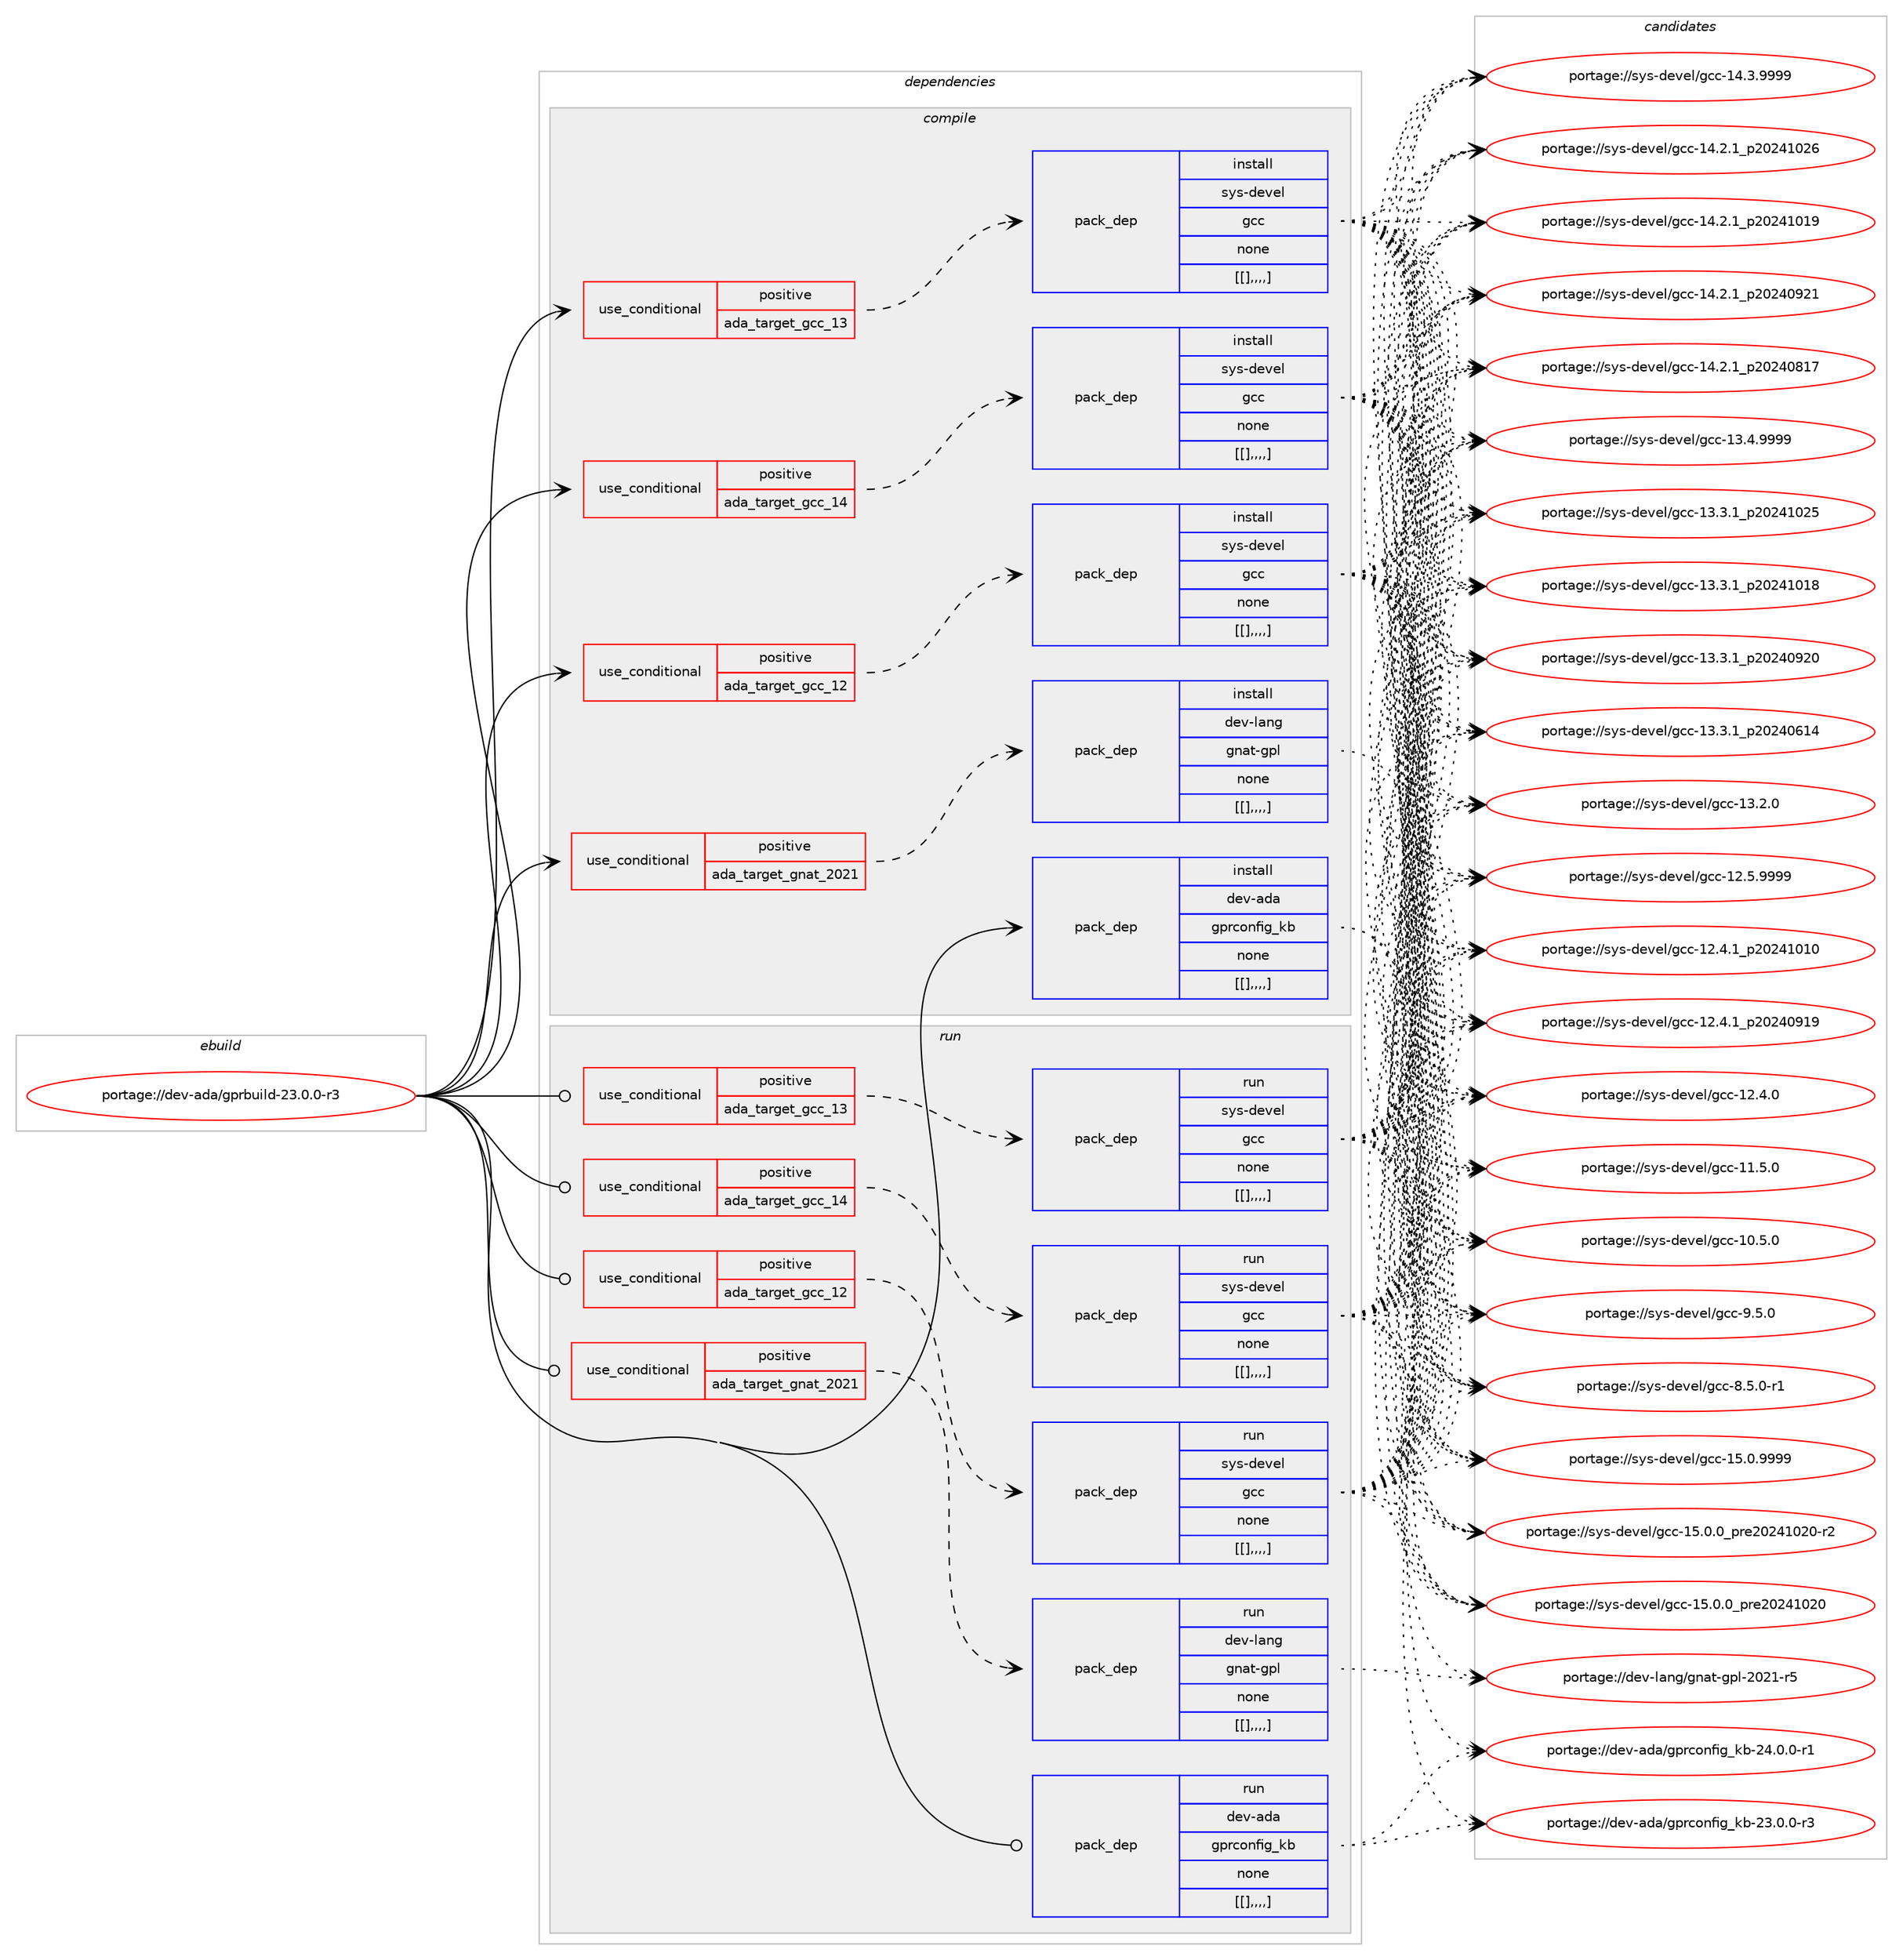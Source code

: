 digraph prolog {

# *************
# Graph options
# *************

newrank=true;
concentrate=true;
compound=true;
graph [rankdir=LR,fontname=Helvetica,fontsize=10,ranksep=1.5];#, ranksep=2.5, nodesep=0.2];
edge  [arrowhead=vee];
node  [fontname=Helvetica,fontsize=10];

# **********
# The ebuild
# **********

subgraph cluster_leftcol {
color=gray;
label=<<i>ebuild</i>>;
id [label="portage://dev-ada/gprbuild-23.0.0-r3", color=red, width=4, href="../dev-ada/gprbuild-23.0.0-r3.svg"];
}

# ****************
# The dependencies
# ****************

subgraph cluster_midcol {
color=gray;
label=<<i>dependencies</i>>;
subgraph cluster_compile {
fillcolor="#eeeeee";
style=filled;
label=<<i>compile</i>>;
subgraph cond18023 {
dependency66933 [label=<<TABLE BORDER="0" CELLBORDER="1" CELLSPACING="0" CELLPADDING="4"><TR><TD ROWSPAN="3" CELLPADDING="10">use_conditional</TD></TR><TR><TD>positive</TD></TR><TR><TD>ada_target_gcc_12</TD></TR></TABLE>>, shape=none, color=red];
subgraph pack47927 {
dependency66937 [label=<<TABLE BORDER="0" CELLBORDER="1" CELLSPACING="0" CELLPADDING="4" WIDTH="220"><TR><TD ROWSPAN="6" CELLPADDING="30">pack_dep</TD></TR><TR><TD WIDTH="110">install</TD></TR><TR><TD>sys-devel</TD></TR><TR><TD>gcc</TD></TR><TR><TD>none</TD></TR><TR><TD>[[],,,,]</TD></TR></TABLE>>, shape=none, color=blue];
}
dependency66933:e -> dependency66937:w [weight=20,style="dashed",arrowhead="vee"];
}
id:e -> dependency66933:w [weight=20,style="solid",arrowhead="vee"];
subgraph cond18026 {
dependency66991 [label=<<TABLE BORDER="0" CELLBORDER="1" CELLSPACING="0" CELLPADDING="4"><TR><TD ROWSPAN="3" CELLPADDING="10">use_conditional</TD></TR><TR><TD>positive</TD></TR><TR><TD>ada_target_gcc_13</TD></TR></TABLE>>, shape=none, color=red];
subgraph pack47967 {
dependency66995 [label=<<TABLE BORDER="0" CELLBORDER="1" CELLSPACING="0" CELLPADDING="4" WIDTH="220"><TR><TD ROWSPAN="6" CELLPADDING="30">pack_dep</TD></TR><TR><TD WIDTH="110">install</TD></TR><TR><TD>sys-devel</TD></TR><TR><TD>gcc</TD></TR><TR><TD>none</TD></TR><TR><TD>[[],,,,]</TD></TR></TABLE>>, shape=none, color=blue];
}
dependency66991:e -> dependency66995:w [weight=20,style="dashed",arrowhead="vee"];
}
id:e -> dependency66991:w [weight=20,style="solid",arrowhead="vee"];
subgraph cond18049 {
dependency67050 [label=<<TABLE BORDER="0" CELLBORDER="1" CELLSPACING="0" CELLPADDING="4"><TR><TD ROWSPAN="3" CELLPADDING="10">use_conditional</TD></TR><TR><TD>positive</TD></TR><TR><TD>ada_target_gcc_14</TD></TR></TABLE>>, shape=none, color=red];
subgraph pack48005 {
dependency67053 [label=<<TABLE BORDER="0" CELLBORDER="1" CELLSPACING="0" CELLPADDING="4" WIDTH="220"><TR><TD ROWSPAN="6" CELLPADDING="30">pack_dep</TD></TR><TR><TD WIDTH="110">install</TD></TR><TR><TD>sys-devel</TD></TR><TR><TD>gcc</TD></TR><TR><TD>none</TD></TR><TR><TD>[[],,,,]</TD></TR></TABLE>>, shape=none, color=blue];
}
dependency67050:e -> dependency67053:w [weight=20,style="dashed",arrowhead="vee"];
}
id:e -> dependency67050:w [weight=20,style="solid",arrowhead="vee"];
subgraph cond18073 {
dependency67131 [label=<<TABLE BORDER="0" CELLBORDER="1" CELLSPACING="0" CELLPADDING="4"><TR><TD ROWSPAN="3" CELLPADDING="10">use_conditional</TD></TR><TR><TD>positive</TD></TR><TR><TD>ada_target_gnat_2021</TD></TR></TABLE>>, shape=none, color=red];
subgraph pack48071 {
dependency67153 [label=<<TABLE BORDER="0" CELLBORDER="1" CELLSPACING="0" CELLPADDING="4" WIDTH="220"><TR><TD ROWSPAN="6" CELLPADDING="30">pack_dep</TD></TR><TR><TD WIDTH="110">install</TD></TR><TR><TD>dev-lang</TD></TR><TR><TD>gnat-gpl</TD></TR><TR><TD>none</TD></TR><TR><TD>[[],,,,]</TD></TR></TABLE>>, shape=none, color=blue];
}
dependency67131:e -> dependency67153:w [weight=20,style="dashed",arrowhead="vee"];
}
id:e -> dependency67131:w [weight=20,style="solid",arrowhead="vee"];
subgraph pack48094 {
dependency67196 [label=<<TABLE BORDER="0" CELLBORDER="1" CELLSPACING="0" CELLPADDING="4" WIDTH="220"><TR><TD ROWSPAN="6" CELLPADDING="30">pack_dep</TD></TR><TR><TD WIDTH="110">install</TD></TR><TR><TD>dev-ada</TD></TR><TR><TD>gprconfig_kb</TD></TR><TR><TD>none</TD></TR><TR><TD>[[],,,,]</TD></TR></TABLE>>, shape=none, color=blue];
}
id:e -> dependency67196:w [weight=20,style="solid",arrowhead="vee"];
}
subgraph cluster_compileandrun {
fillcolor="#eeeeee";
style=filled;
label=<<i>compile and run</i>>;
}
subgraph cluster_run {
fillcolor="#eeeeee";
style=filled;
label=<<i>run</i>>;
subgraph cond18119 {
dependency67258 [label=<<TABLE BORDER="0" CELLBORDER="1" CELLSPACING="0" CELLPADDING="4"><TR><TD ROWSPAN="3" CELLPADDING="10">use_conditional</TD></TR><TR><TD>positive</TD></TR><TR><TD>ada_target_gcc_12</TD></TR></TABLE>>, shape=none, color=red];
subgraph pack48159 {
dependency67297 [label=<<TABLE BORDER="0" CELLBORDER="1" CELLSPACING="0" CELLPADDING="4" WIDTH="220"><TR><TD ROWSPAN="6" CELLPADDING="30">pack_dep</TD></TR><TR><TD WIDTH="110">run</TD></TR><TR><TD>sys-devel</TD></TR><TR><TD>gcc</TD></TR><TR><TD>none</TD></TR><TR><TD>[[],,,,]</TD></TR></TABLE>>, shape=none, color=blue];
}
dependency67258:e -> dependency67297:w [weight=20,style="dashed",arrowhead="vee"];
}
id:e -> dependency67258:w [weight=20,style="solid",arrowhead="odot"];
subgraph cond18152 {
dependency67338 [label=<<TABLE BORDER="0" CELLBORDER="1" CELLSPACING="0" CELLPADDING="4"><TR><TD ROWSPAN="3" CELLPADDING="10">use_conditional</TD></TR><TR><TD>positive</TD></TR><TR><TD>ada_target_gcc_13</TD></TR></TABLE>>, shape=none, color=red];
subgraph pack48200 {
dependency67359 [label=<<TABLE BORDER="0" CELLBORDER="1" CELLSPACING="0" CELLPADDING="4" WIDTH="220"><TR><TD ROWSPAN="6" CELLPADDING="30">pack_dep</TD></TR><TR><TD WIDTH="110">run</TD></TR><TR><TD>sys-devel</TD></TR><TR><TD>gcc</TD></TR><TR><TD>none</TD></TR><TR><TD>[[],,,,]</TD></TR></TABLE>>, shape=none, color=blue];
}
dependency67338:e -> dependency67359:w [weight=20,style="dashed",arrowhead="vee"];
}
id:e -> dependency67338:w [weight=20,style="solid",arrowhead="odot"];
subgraph cond18178 {
dependency67387 [label=<<TABLE BORDER="0" CELLBORDER="1" CELLSPACING="0" CELLPADDING="4"><TR><TD ROWSPAN="3" CELLPADDING="10">use_conditional</TD></TR><TR><TD>positive</TD></TR><TR><TD>ada_target_gcc_14</TD></TR></TABLE>>, shape=none, color=red];
subgraph pack48257 {
dependency67432 [label=<<TABLE BORDER="0" CELLBORDER="1" CELLSPACING="0" CELLPADDING="4" WIDTH="220"><TR><TD ROWSPAN="6" CELLPADDING="30">pack_dep</TD></TR><TR><TD WIDTH="110">run</TD></TR><TR><TD>sys-devel</TD></TR><TR><TD>gcc</TD></TR><TR><TD>none</TD></TR><TR><TD>[[],,,,]</TD></TR></TABLE>>, shape=none, color=blue];
}
dependency67387:e -> dependency67432:w [weight=20,style="dashed",arrowhead="vee"];
}
id:e -> dependency67387:w [weight=20,style="solid",arrowhead="odot"];
subgraph cond18224 {
dependency67577 [label=<<TABLE BORDER="0" CELLBORDER="1" CELLSPACING="0" CELLPADDING="4"><TR><TD ROWSPAN="3" CELLPADDING="10">use_conditional</TD></TR><TR><TD>positive</TD></TR><TR><TD>ada_target_gnat_2021</TD></TR></TABLE>>, shape=none, color=red];
subgraph pack48365 {
dependency67617 [label=<<TABLE BORDER="0" CELLBORDER="1" CELLSPACING="0" CELLPADDING="4" WIDTH="220"><TR><TD ROWSPAN="6" CELLPADDING="30">pack_dep</TD></TR><TR><TD WIDTH="110">run</TD></TR><TR><TD>dev-lang</TD></TR><TR><TD>gnat-gpl</TD></TR><TR><TD>none</TD></TR><TR><TD>[[],,,,]</TD></TR></TABLE>>, shape=none, color=blue];
}
dependency67577:e -> dependency67617:w [weight=20,style="dashed",arrowhead="vee"];
}
id:e -> dependency67577:w [weight=20,style="solid",arrowhead="odot"];
subgraph pack48394 {
dependency67636 [label=<<TABLE BORDER="0" CELLBORDER="1" CELLSPACING="0" CELLPADDING="4" WIDTH="220"><TR><TD ROWSPAN="6" CELLPADDING="30">pack_dep</TD></TR><TR><TD WIDTH="110">run</TD></TR><TR><TD>dev-ada</TD></TR><TR><TD>gprconfig_kb</TD></TR><TR><TD>none</TD></TR><TR><TD>[[],,,,]</TD></TR></TABLE>>, shape=none, color=blue];
}
id:e -> dependency67636:w [weight=20,style="solid",arrowhead="odot"];
}
}

# **************
# The candidates
# **************

subgraph cluster_choices {
rank=same;
color=gray;
label=<<i>candidates</i>>;

subgraph choice47145 {
color=black;
nodesep=1;
choice1151211154510010111810110847103999945495346484657575757 [label="portage://sys-devel/gcc-15.0.9999", color=red, width=4,href="../sys-devel/gcc-15.0.9999.svg"];
choice11512111545100101118101108471039999454953464846489511211410150485052494850484511450 [label="portage://sys-devel/gcc-15.0.0_pre20241020-r2", color=red, width=4,href="../sys-devel/gcc-15.0.0_pre20241020-r2.svg"];
choice1151211154510010111810110847103999945495346484648951121141015048505249485048 [label="portage://sys-devel/gcc-15.0.0_pre20241020", color=red, width=4,href="../sys-devel/gcc-15.0.0_pre20241020.svg"];
choice1151211154510010111810110847103999945495246514657575757 [label="portage://sys-devel/gcc-14.3.9999", color=red, width=4,href="../sys-devel/gcc-14.3.9999.svg"];
choice1151211154510010111810110847103999945495246504649951125048505249485054 [label="portage://sys-devel/gcc-14.2.1_p20241026", color=red, width=4,href="../sys-devel/gcc-14.2.1_p20241026.svg"];
choice1151211154510010111810110847103999945495246504649951125048505249484957 [label="portage://sys-devel/gcc-14.2.1_p20241019", color=red, width=4,href="../sys-devel/gcc-14.2.1_p20241019.svg"];
choice1151211154510010111810110847103999945495246504649951125048505248575049 [label="portage://sys-devel/gcc-14.2.1_p20240921", color=red, width=4,href="../sys-devel/gcc-14.2.1_p20240921.svg"];
choice1151211154510010111810110847103999945495246504649951125048505248564955 [label="portage://sys-devel/gcc-14.2.1_p20240817", color=red, width=4,href="../sys-devel/gcc-14.2.1_p20240817.svg"];
choice1151211154510010111810110847103999945495146524657575757 [label="portage://sys-devel/gcc-13.4.9999", color=red, width=4,href="../sys-devel/gcc-13.4.9999.svg"];
choice1151211154510010111810110847103999945495146514649951125048505249485053 [label="portage://sys-devel/gcc-13.3.1_p20241025", color=red, width=4,href="../sys-devel/gcc-13.3.1_p20241025.svg"];
choice1151211154510010111810110847103999945495146514649951125048505249484956 [label="portage://sys-devel/gcc-13.3.1_p20241018", color=red, width=4,href="../sys-devel/gcc-13.3.1_p20241018.svg"];
choice1151211154510010111810110847103999945495146514649951125048505248575048 [label="portage://sys-devel/gcc-13.3.1_p20240920", color=red, width=4,href="../sys-devel/gcc-13.3.1_p20240920.svg"];
choice1151211154510010111810110847103999945495146514649951125048505248544952 [label="portage://sys-devel/gcc-13.3.1_p20240614", color=red, width=4,href="../sys-devel/gcc-13.3.1_p20240614.svg"];
choice1151211154510010111810110847103999945495146504648 [label="portage://sys-devel/gcc-13.2.0", color=red, width=4,href="../sys-devel/gcc-13.2.0.svg"];
choice1151211154510010111810110847103999945495046534657575757 [label="portage://sys-devel/gcc-12.5.9999", color=red, width=4,href="../sys-devel/gcc-12.5.9999.svg"];
choice1151211154510010111810110847103999945495046524649951125048505249484948 [label="portage://sys-devel/gcc-12.4.1_p20241010", color=red, width=4,href="../sys-devel/gcc-12.4.1_p20241010.svg"];
choice1151211154510010111810110847103999945495046524649951125048505248574957 [label="portage://sys-devel/gcc-12.4.1_p20240919", color=red, width=4,href="../sys-devel/gcc-12.4.1_p20240919.svg"];
choice1151211154510010111810110847103999945495046524648 [label="portage://sys-devel/gcc-12.4.0", color=red, width=4,href="../sys-devel/gcc-12.4.0.svg"];
choice1151211154510010111810110847103999945494946534648 [label="portage://sys-devel/gcc-11.5.0", color=red, width=4,href="../sys-devel/gcc-11.5.0.svg"];
choice1151211154510010111810110847103999945494846534648 [label="portage://sys-devel/gcc-10.5.0", color=red, width=4,href="../sys-devel/gcc-10.5.0.svg"];
choice11512111545100101118101108471039999455746534648 [label="portage://sys-devel/gcc-9.5.0", color=red, width=4,href="../sys-devel/gcc-9.5.0.svg"];
choice115121115451001011181011084710399994556465346484511449 [label="portage://sys-devel/gcc-8.5.0-r1", color=red, width=4,href="../sys-devel/gcc-8.5.0-r1.svg"];
dependency66937:e -> choice1151211154510010111810110847103999945495346484657575757:w [style=dotted,weight="100"];
dependency66937:e -> choice11512111545100101118101108471039999454953464846489511211410150485052494850484511450:w [style=dotted,weight="100"];
dependency66937:e -> choice1151211154510010111810110847103999945495346484648951121141015048505249485048:w [style=dotted,weight="100"];
dependency66937:e -> choice1151211154510010111810110847103999945495246514657575757:w [style=dotted,weight="100"];
dependency66937:e -> choice1151211154510010111810110847103999945495246504649951125048505249485054:w [style=dotted,weight="100"];
dependency66937:e -> choice1151211154510010111810110847103999945495246504649951125048505249484957:w [style=dotted,weight="100"];
dependency66937:e -> choice1151211154510010111810110847103999945495246504649951125048505248575049:w [style=dotted,weight="100"];
dependency66937:e -> choice1151211154510010111810110847103999945495246504649951125048505248564955:w [style=dotted,weight="100"];
dependency66937:e -> choice1151211154510010111810110847103999945495146524657575757:w [style=dotted,weight="100"];
dependency66937:e -> choice1151211154510010111810110847103999945495146514649951125048505249485053:w [style=dotted,weight="100"];
dependency66937:e -> choice1151211154510010111810110847103999945495146514649951125048505249484956:w [style=dotted,weight="100"];
dependency66937:e -> choice1151211154510010111810110847103999945495146514649951125048505248575048:w [style=dotted,weight="100"];
dependency66937:e -> choice1151211154510010111810110847103999945495146514649951125048505248544952:w [style=dotted,weight="100"];
dependency66937:e -> choice1151211154510010111810110847103999945495146504648:w [style=dotted,weight="100"];
dependency66937:e -> choice1151211154510010111810110847103999945495046534657575757:w [style=dotted,weight="100"];
dependency66937:e -> choice1151211154510010111810110847103999945495046524649951125048505249484948:w [style=dotted,weight="100"];
dependency66937:e -> choice1151211154510010111810110847103999945495046524649951125048505248574957:w [style=dotted,weight="100"];
dependency66937:e -> choice1151211154510010111810110847103999945495046524648:w [style=dotted,weight="100"];
dependency66937:e -> choice1151211154510010111810110847103999945494946534648:w [style=dotted,weight="100"];
dependency66937:e -> choice1151211154510010111810110847103999945494846534648:w [style=dotted,weight="100"];
dependency66937:e -> choice11512111545100101118101108471039999455746534648:w [style=dotted,weight="100"];
dependency66937:e -> choice115121115451001011181011084710399994556465346484511449:w [style=dotted,weight="100"];
}
subgraph choice47167 {
color=black;
nodesep=1;
choice1151211154510010111810110847103999945495346484657575757 [label="portage://sys-devel/gcc-15.0.9999", color=red, width=4,href="../sys-devel/gcc-15.0.9999.svg"];
choice11512111545100101118101108471039999454953464846489511211410150485052494850484511450 [label="portage://sys-devel/gcc-15.0.0_pre20241020-r2", color=red, width=4,href="../sys-devel/gcc-15.0.0_pre20241020-r2.svg"];
choice1151211154510010111810110847103999945495346484648951121141015048505249485048 [label="portage://sys-devel/gcc-15.0.0_pre20241020", color=red, width=4,href="../sys-devel/gcc-15.0.0_pre20241020.svg"];
choice1151211154510010111810110847103999945495246514657575757 [label="portage://sys-devel/gcc-14.3.9999", color=red, width=4,href="../sys-devel/gcc-14.3.9999.svg"];
choice1151211154510010111810110847103999945495246504649951125048505249485054 [label="portage://sys-devel/gcc-14.2.1_p20241026", color=red, width=4,href="../sys-devel/gcc-14.2.1_p20241026.svg"];
choice1151211154510010111810110847103999945495246504649951125048505249484957 [label="portage://sys-devel/gcc-14.2.1_p20241019", color=red, width=4,href="../sys-devel/gcc-14.2.1_p20241019.svg"];
choice1151211154510010111810110847103999945495246504649951125048505248575049 [label="portage://sys-devel/gcc-14.2.1_p20240921", color=red, width=4,href="../sys-devel/gcc-14.2.1_p20240921.svg"];
choice1151211154510010111810110847103999945495246504649951125048505248564955 [label="portage://sys-devel/gcc-14.2.1_p20240817", color=red, width=4,href="../sys-devel/gcc-14.2.1_p20240817.svg"];
choice1151211154510010111810110847103999945495146524657575757 [label="portage://sys-devel/gcc-13.4.9999", color=red, width=4,href="../sys-devel/gcc-13.4.9999.svg"];
choice1151211154510010111810110847103999945495146514649951125048505249485053 [label="portage://sys-devel/gcc-13.3.1_p20241025", color=red, width=4,href="../sys-devel/gcc-13.3.1_p20241025.svg"];
choice1151211154510010111810110847103999945495146514649951125048505249484956 [label="portage://sys-devel/gcc-13.3.1_p20241018", color=red, width=4,href="../sys-devel/gcc-13.3.1_p20241018.svg"];
choice1151211154510010111810110847103999945495146514649951125048505248575048 [label="portage://sys-devel/gcc-13.3.1_p20240920", color=red, width=4,href="../sys-devel/gcc-13.3.1_p20240920.svg"];
choice1151211154510010111810110847103999945495146514649951125048505248544952 [label="portage://sys-devel/gcc-13.3.1_p20240614", color=red, width=4,href="../sys-devel/gcc-13.3.1_p20240614.svg"];
choice1151211154510010111810110847103999945495146504648 [label="portage://sys-devel/gcc-13.2.0", color=red, width=4,href="../sys-devel/gcc-13.2.0.svg"];
choice1151211154510010111810110847103999945495046534657575757 [label="portage://sys-devel/gcc-12.5.9999", color=red, width=4,href="../sys-devel/gcc-12.5.9999.svg"];
choice1151211154510010111810110847103999945495046524649951125048505249484948 [label="portage://sys-devel/gcc-12.4.1_p20241010", color=red, width=4,href="../sys-devel/gcc-12.4.1_p20241010.svg"];
choice1151211154510010111810110847103999945495046524649951125048505248574957 [label="portage://sys-devel/gcc-12.4.1_p20240919", color=red, width=4,href="../sys-devel/gcc-12.4.1_p20240919.svg"];
choice1151211154510010111810110847103999945495046524648 [label="portage://sys-devel/gcc-12.4.0", color=red, width=4,href="../sys-devel/gcc-12.4.0.svg"];
choice1151211154510010111810110847103999945494946534648 [label="portage://sys-devel/gcc-11.5.0", color=red, width=4,href="../sys-devel/gcc-11.5.0.svg"];
choice1151211154510010111810110847103999945494846534648 [label="portage://sys-devel/gcc-10.5.0", color=red, width=4,href="../sys-devel/gcc-10.5.0.svg"];
choice11512111545100101118101108471039999455746534648 [label="portage://sys-devel/gcc-9.5.0", color=red, width=4,href="../sys-devel/gcc-9.5.0.svg"];
choice115121115451001011181011084710399994556465346484511449 [label="portage://sys-devel/gcc-8.5.0-r1", color=red, width=4,href="../sys-devel/gcc-8.5.0-r1.svg"];
dependency66995:e -> choice1151211154510010111810110847103999945495346484657575757:w [style=dotted,weight="100"];
dependency66995:e -> choice11512111545100101118101108471039999454953464846489511211410150485052494850484511450:w [style=dotted,weight="100"];
dependency66995:e -> choice1151211154510010111810110847103999945495346484648951121141015048505249485048:w [style=dotted,weight="100"];
dependency66995:e -> choice1151211154510010111810110847103999945495246514657575757:w [style=dotted,weight="100"];
dependency66995:e -> choice1151211154510010111810110847103999945495246504649951125048505249485054:w [style=dotted,weight="100"];
dependency66995:e -> choice1151211154510010111810110847103999945495246504649951125048505249484957:w [style=dotted,weight="100"];
dependency66995:e -> choice1151211154510010111810110847103999945495246504649951125048505248575049:w [style=dotted,weight="100"];
dependency66995:e -> choice1151211154510010111810110847103999945495246504649951125048505248564955:w [style=dotted,weight="100"];
dependency66995:e -> choice1151211154510010111810110847103999945495146524657575757:w [style=dotted,weight="100"];
dependency66995:e -> choice1151211154510010111810110847103999945495146514649951125048505249485053:w [style=dotted,weight="100"];
dependency66995:e -> choice1151211154510010111810110847103999945495146514649951125048505249484956:w [style=dotted,weight="100"];
dependency66995:e -> choice1151211154510010111810110847103999945495146514649951125048505248575048:w [style=dotted,weight="100"];
dependency66995:e -> choice1151211154510010111810110847103999945495146514649951125048505248544952:w [style=dotted,weight="100"];
dependency66995:e -> choice1151211154510010111810110847103999945495146504648:w [style=dotted,weight="100"];
dependency66995:e -> choice1151211154510010111810110847103999945495046534657575757:w [style=dotted,weight="100"];
dependency66995:e -> choice1151211154510010111810110847103999945495046524649951125048505249484948:w [style=dotted,weight="100"];
dependency66995:e -> choice1151211154510010111810110847103999945495046524649951125048505248574957:w [style=dotted,weight="100"];
dependency66995:e -> choice1151211154510010111810110847103999945495046524648:w [style=dotted,weight="100"];
dependency66995:e -> choice1151211154510010111810110847103999945494946534648:w [style=dotted,weight="100"];
dependency66995:e -> choice1151211154510010111810110847103999945494846534648:w [style=dotted,weight="100"];
dependency66995:e -> choice11512111545100101118101108471039999455746534648:w [style=dotted,weight="100"];
dependency66995:e -> choice115121115451001011181011084710399994556465346484511449:w [style=dotted,weight="100"];
}
subgraph choice47194 {
color=black;
nodesep=1;
choice1151211154510010111810110847103999945495346484657575757 [label="portage://sys-devel/gcc-15.0.9999", color=red, width=4,href="../sys-devel/gcc-15.0.9999.svg"];
choice11512111545100101118101108471039999454953464846489511211410150485052494850484511450 [label="portage://sys-devel/gcc-15.0.0_pre20241020-r2", color=red, width=4,href="../sys-devel/gcc-15.0.0_pre20241020-r2.svg"];
choice1151211154510010111810110847103999945495346484648951121141015048505249485048 [label="portage://sys-devel/gcc-15.0.0_pre20241020", color=red, width=4,href="../sys-devel/gcc-15.0.0_pre20241020.svg"];
choice1151211154510010111810110847103999945495246514657575757 [label="portage://sys-devel/gcc-14.3.9999", color=red, width=4,href="../sys-devel/gcc-14.3.9999.svg"];
choice1151211154510010111810110847103999945495246504649951125048505249485054 [label="portage://sys-devel/gcc-14.2.1_p20241026", color=red, width=4,href="../sys-devel/gcc-14.2.1_p20241026.svg"];
choice1151211154510010111810110847103999945495246504649951125048505249484957 [label="portage://sys-devel/gcc-14.2.1_p20241019", color=red, width=4,href="../sys-devel/gcc-14.2.1_p20241019.svg"];
choice1151211154510010111810110847103999945495246504649951125048505248575049 [label="portage://sys-devel/gcc-14.2.1_p20240921", color=red, width=4,href="../sys-devel/gcc-14.2.1_p20240921.svg"];
choice1151211154510010111810110847103999945495246504649951125048505248564955 [label="portage://sys-devel/gcc-14.2.1_p20240817", color=red, width=4,href="../sys-devel/gcc-14.2.1_p20240817.svg"];
choice1151211154510010111810110847103999945495146524657575757 [label="portage://sys-devel/gcc-13.4.9999", color=red, width=4,href="../sys-devel/gcc-13.4.9999.svg"];
choice1151211154510010111810110847103999945495146514649951125048505249485053 [label="portage://sys-devel/gcc-13.3.1_p20241025", color=red, width=4,href="../sys-devel/gcc-13.3.1_p20241025.svg"];
choice1151211154510010111810110847103999945495146514649951125048505249484956 [label="portage://sys-devel/gcc-13.3.1_p20241018", color=red, width=4,href="../sys-devel/gcc-13.3.1_p20241018.svg"];
choice1151211154510010111810110847103999945495146514649951125048505248575048 [label="portage://sys-devel/gcc-13.3.1_p20240920", color=red, width=4,href="../sys-devel/gcc-13.3.1_p20240920.svg"];
choice1151211154510010111810110847103999945495146514649951125048505248544952 [label="portage://sys-devel/gcc-13.3.1_p20240614", color=red, width=4,href="../sys-devel/gcc-13.3.1_p20240614.svg"];
choice1151211154510010111810110847103999945495146504648 [label="portage://sys-devel/gcc-13.2.0", color=red, width=4,href="../sys-devel/gcc-13.2.0.svg"];
choice1151211154510010111810110847103999945495046534657575757 [label="portage://sys-devel/gcc-12.5.9999", color=red, width=4,href="../sys-devel/gcc-12.5.9999.svg"];
choice1151211154510010111810110847103999945495046524649951125048505249484948 [label="portage://sys-devel/gcc-12.4.1_p20241010", color=red, width=4,href="../sys-devel/gcc-12.4.1_p20241010.svg"];
choice1151211154510010111810110847103999945495046524649951125048505248574957 [label="portage://sys-devel/gcc-12.4.1_p20240919", color=red, width=4,href="../sys-devel/gcc-12.4.1_p20240919.svg"];
choice1151211154510010111810110847103999945495046524648 [label="portage://sys-devel/gcc-12.4.0", color=red, width=4,href="../sys-devel/gcc-12.4.0.svg"];
choice1151211154510010111810110847103999945494946534648 [label="portage://sys-devel/gcc-11.5.0", color=red, width=4,href="../sys-devel/gcc-11.5.0.svg"];
choice1151211154510010111810110847103999945494846534648 [label="portage://sys-devel/gcc-10.5.0", color=red, width=4,href="../sys-devel/gcc-10.5.0.svg"];
choice11512111545100101118101108471039999455746534648 [label="portage://sys-devel/gcc-9.5.0", color=red, width=4,href="../sys-devel/gcc-9.5.0.svg"];
choice115121115451001011181011084710399994556465346484511449 [label="portage://sys-devel/gcc-8.5.0-r1", color=red, width=4,href="../sys-devel/gcc-8.5.0-r1.svg"];
dependency67053:e -> choice1151211154510010111810110847103999945495346484657575757:w [style=dotted,weight="100"];
dependency67053:e -> choice11512111545100101118101108471039999454953464846489511211410150485052494850484511450:w [style=dotted,weight="100"];
dependency67053:e -> choice1151211154510010111810110847103999945495346484648951121141015048505249485048:w [style=dotted,weight="100"];
dependency67053:e -> choice1151211154510010111810110847103999945495246514657575757:w [style=dotted,weight="100"];
dependency67053:e -> choice1151211154510010111810110847103999945495246504649951125048505249485054:w [style=dotted,weight="100"];
dependency67053:e -> choice1151211154510010111810110847103999945495246504649951125048505249484957:w [style=dotted,weight="100"];
dependency67053:e -> choice1151211154510010111810110847103999945495246504649951125048505248575049:w [style=dotted,weight="100"];
dependency67053:e -> choice1151211154510010111810110847103999945495246504649951125048505248564955:w [style=dotted,weight="100"];
dependency67053:e -> choice1151211154510010111810110847103999945495146524657575757:w [style=dotted,weight="100"];
dependency67053:e -> choice1151211154510010111810110847103999945495146514649951125048505249485053:w [style=dotted,weight="100"];
dependency67053:e -> choice1151211154510010111810110847103999945495146514649951125048505249484956:w [style=dotted,weight="100"];
dependency67053:e -> choice1151211154510010111810110847103999945495146514649951125048505248575048:w [style=dotted,weight="100"];
dependency67053:e -> choice1151211154510010111810110847103999945495146514649951125048505248544952:w [style=dotted,weight="100"];
dependency67053:e -> choice1151211154510010111810110847103999945495146504648:w [style=dotted,weight="100"];
dependency67053:e -> choice1151211154510010111810110847103999945495046534657575757:w [style=dotted,weight="100"];
dependency67053:e -> choice1151211154510010111810110847103999945495046524649951125048505249484948:w [style=dotted,weight="100"];
dependency67053:e -> choice1151211154510010111810110847103999945495046524649951125048505248574957:w [style=dotted,weight="100"];
dependency67053:e -> choice1151211154510010111810110847103999945495046524648:w [style=dotted,weight="100"];
dependency67053:e -> choice1151211154510010111810110847103999945494946534648:w [style=dotted,weight="100"];
dependency67053:e -> choice1151211154510010111810110847103999945494846534648:w [style=dotted,weight="100"];
dependency67053:e -> choice11512111545100101118101108471039999455746534648:w [style=dotted,weight="100"];
dependency67053:e -> choice115121115451001011181011084710399994556465346484511449:w [style=dotted,weight="100"];
}
subgraph choice47211 {
color=black;
nodesep=1;
choice100101118451089711010347103110971164510311210845504850494511453 [label="portage://dev-lang/gnat-gpl-2021-r5", color=red, width=4,href="../dev-lang/gnat-gpl-2021-r5.svg"];
dependency67153:e -> choice100101118451089711010347103110971164510311210845504850494511453:w [style=dotted,weight="100"];
}
subgraph choice47264 {
color=black;
nodesep=1;
choice10010111845971009747103112114991111101021051039510798455052464846484511449 [label="portage://dev-ada/gprconfig_kb-24.0.0-r1", color=red, width=4,href="../dev-ada/gprconfig_kb-24.0.0-r1.svg"];
choice10010111845971009747103112114991111101021051039510798455051464846484511451 [label="portage://dev-ada/gprconfig_kb-23.0.0-r3", color=red, width=4,href="../dev-ada/gprconfig_kb-23.0.0-r3.svg"];
dependency67196:e -> choice10010111845971009747103112114991111101021051039510798455052464846484511449:w [style=dotted,weight="100"];
dependency67196:e -> choice10010111845971009747103112114991111101021051039510798455051464846484511451:w [style=dotted,weight="100"];
}
subgraph choice47270 {
color=black;
nodesep=1;
choice1151211154510010111810110847103999945495346484657575757 [label="portage://sys-devel/gcc-15.0.9999", color=red, width=4,href="../sys-devel/gcc-15.0.9999.svg"];
choice11512111545100101118101108471039999454953464846489511211410150485052494850484511450 [label="portage://sys-devel/gcc-15.0.0_pre20241020-r2", color=red, width=4,href="../sys-devel/gcc-15.0.0_pre20241020-r2.svg"];
choice1151211154510010111810110847103999945495346484648951121141015048505249485048 [label="portage://sys-devel/gcc-15.0.0_pre20241020", color=red, width=4,href="../sys-devel/gcc-15.0.0_pre20241020.svg"];
choice1151211154510010111810110847103999945495246514657575757 [label="portage://sys-devel/gcc-14.3.9999", color=red, width=4,href="../sys-devel/gcc-14.3.9999.svg"];
choice1151211154510010111810110847103999945495246504649951125048505249485054 [label="portage://sys-devel/gcc-14.2.1_p20241026", color=red, width=4,href="../sys-devel/gcc-14.2.1_p20241026.svg"];
choice1151211154510010111810110847103999945495246504649951125048505249484957 [label="portage://sys-devel/gcc-14.2.1_p20241019", color=red, width=4,href="../sys-devel/gcc-14.2.1_p20241019.svg"];
choice1151211154510010111810110847103999945495246504649951125048505248575049 [label="portage://sys-devel/gcc-14.2.1_p20240921", color=red, width=4,href="../sys-devel/gcc-14.2.1_p20240921.svg"];
choice1151211154510010111810110847103999945495246504649951125048505248564955 [label="portage://sys-devel/gcc-14.2.1_p20240817", color=red, width=4,href="../sys-devel/gcc-14.2.1_p20240817.svg"];
choice1151211154510010111810110847103999945495146524657575757 [label="portage://sys-devel/gcc-13.4.9999", color=red, width=4,href="../sys-devel/gcc-13.4.9999.svg"];
choice1151211154510010111810110847103999945495146514649951125048505249485053 [label="portage://sys-devel/gcc-13.3.1_p20241025", color=red, width=4,href="../sys-devel/gcc-13.3.1_p20241025.svg"];
choice1151211154510010111810110847103999945495146514649951125048505249484956 [label="portage://sys-devel/gcc-13.3.1_p20241018", color=red, width=4,href="../sys-devel/gcc-13.3.1_p20241018.svg"];
choice1151211154510010111810110847103999945495146514649951125048505248575048 [label="portage://sys-devel/gcc-13.3.1_p20240920", color=red, width=4,href="../sys-devel/gcc-13.3.1_p20240920.svg"];
choice1151211154510010111810110847103999945495146514649951125048505248544952 [label="portage://sys-devel/gcc-13.3.1_p20240614", color=red, width=4,href="../sys-devel/gcc-13.3.1_p20240614.svg"];
choice1151211154510010111810110847103999945495146504648 [label="portage://sys-devel/gcc-13.2.0", color=red, width=4,href="../sys-devel/gcc-13.2.0.svg"];
choice1151211154510010111810110847103999945495046534657575757 [label="portage://sys-devel/gcc-12.5.9999", color=red, width=4,href="../sys-devel/gcc-12.5.9999.svg"];
choice1151211154510010111810110847103999945495046524649951125048505249484948 [label="portage://sys-devel/gcc-12.4.1_p20241010", color=red, width=4,href="../sys-devel/gcc-12.4.1_p20241010.svg"];
choice1151211154510010111810110847103999945495046524649951125048505248574957 [label="portage://sys-devel/gcc-12.4.1_p20240919", color=red, width=4,href="../sys-devel/gcc-12.4.1_p20240919.svg"];
choice1151211154510010111810110847103999945495046524648 [label="portage://sys-devel/gcc-12.4.0", color=red, width=4,href="../sys-devel/gcc-12.4.0.svg"];
choice1151211154510010111810110847103999945494946534648 [label="portage://sys-devel/gcc-11.5.0", color=red, width=4,href="../sys-devel/gcc-11.5.0.svg"];
choice1151211154510010111810110847103999945494846534648 [label="portage://sys-devel/gcc-10.5.0", color=red, width=4,href="../sys-devel/gcc-10.5.0.svg"];
choice11512111545100101118101108471039999455746534648 [label="portage://sys-devel/gcc-9.5.0", color=red, width=4,href="../sys-devel/gcc-9.5.0.svg"];
choice115121115451001011181011084710399994556465346484511449 [label="portage://sys-devel/gcc-8.5.0-r1", color=red, width=4,href="../sys-devel/gcc-8.5.0-r1.svg"];
dependency67297:e -> choice1151211154510010111810110847103999945495346484657575757:w [style=dotted,weight="100"];
dependency67297:e -> choice11512111545100101118101108471039999454953464846489511211410150485052494850484511450:w [style=dotted,weight="100"];
dependency67297:e -> choice1151211154510010111810110847103999945495346484648951121141015048505249485048:w [style=dotted,weight="100"];
dependency67297:e -> choice1151211154510010111810110847103999945495246514657575757:w [style=dotted,weight="100"];
dependency67297:e -> choice1151211154510010111810110847103999945495246504649951125048505249485054:w [style=dotted,weight="100"];
dependency67297:e -> choice1151211154510010111810110847103999945495246504649951125048505249484957:w [style=dotted,weight="100"];
dependency67297:e -> choice1151211154510010111810110847103999945495246504649951125048505248575049:w [style=dotted,weight="100"];
dependency67297:e -> choice1151211154510010111810110847103999945495246504649951125048505248564955:w [style=dotted,weight="100"];
dependency67297:e -> choice1151211154510010111810110847103999945495146524657575757:w [style=dotted,weight="100"];
dependency67297:e -> choice1151211154510010111810110847103999945495146514649951125048505249485053:w [style=dotted,weight="100"];
dependency67297:e -> choice1151211154510010111810110847103999945495146514649951125048505249484956:w [style=dotted,weight="100"];
dependency67297:e -> choice1151211154510010111810110847103999945495146514649951125048505248575048:w [style=dotted,weight="100"];
dependency67297:e -> choice1151211154510010111810110847103999945495146514649951125048505248544952:w [style=dotted,weight="100"];
dependency67297:e -> choice1151211154510010111810110847103999945495146504648:w [style=dotted,weight="100"];
dependency67297:e -> choice1151211154510010111810110847103999945495046534657575757:w [style=dotted,weight="100"];
dependency67297:e -> choice1151211154510010111810110847103999945495046524649951125048505249484948:w [style=dotted,weight="100"];
dependency67297:e -> choice1151211154510010111810110847103999945495046524649951125048505248574957:w [style=dotted,weight="100"];
dependency67297:e -> choice1151211154510010111810110847103999945495046524648:w [style=dotted,weight="100"];
dependency67297:e -> choice1151211154510010111810110847103999945494946534648:w [style=dotted,weight="100"];
dependency67297:e -> choice1151211154510010111810110847103999945494846534648:w [style=dotted,weight="100"];
dependency67297:e -> choice11512111545100101118101108471039999455746534648:w [style=dotted,weight="100"];
dependency67297:e -> choice115121115451001011181011084710399994556465346484511449:w [style=dotted,weight="100"];
}
subgraph choice47328 {
color=black;
nodesep=1;
choice1151211154510010111810110847103999945495346484657575757 [label="portage://sys-devel/gcc-15.0.9999", color=red, width=4,href="../sys-devel/gcc-15.0.9999.svg"];
choice11512111545100101118101108471039999454953464846489511211410150485052494850484511450 [label="portage://sys-devel/gcc-15.0.0_pre20241020-r2", color=red, width=4,href="../sys-devel/gcc-15.0.0_pre20241020-r2.svg"];
choice1151211154510010111810110847103999945495346484648951121141015048505249485048 [label="portage://sys-devel/gcc-15.0.0_pre20241020", color=red, width=4,href="../sys-devel/gcc-15.0.0_pre20241020.svg"];
choice1151211154510010111810110847103999945495246514657575757 [label="portage://sys-devel/gcc-14.3.9999", color=red, width=4,href="../sys-devel/gcc-14.3.9999.svg"];
choice1151211154510010111810110847103999945495246504649951125048505249485054 [label="portage://sys-devel/gcc-14.2.1_p20241026", color=red, width=4,href="../sys-devel/gcc-14.2.1_p20241026.svg"];
choice1151211154510010111810110847103999945495246504649951125048505249484957 [label="portage://sys-devel/gcc-14.2.1_p20241019", color=red, width=4,href="../sys-devel/gcc-14.2.1_p20241019.svg"];
choice1151211154510010111810110847103999945495246504649951125048505248575049 [label="portage://sys-devel/gcc-14.2.1_p20240921", color=red, width=4,href="../sys-devel/gcc-14.2.1_p20240921.svg"];
choice1151211154510010111810110847103999945495246504649951125048505248564955 [label="portage://sys-devel/gcc-14.2.1_p20240817", color=red, width=4,href="../sys-devel/gcc-14.2.1_p20240817.svg"];
choice1151211154510010111810110847103999945495146524657575757 [label="portage://sys-devel/gcc-13.4.9999", color=red, width=4,href="../sys-devel/gcc-13.4.9999.svg"];
choice1151211154510010111810110847103999945495146514649951125048505249485053 [label="portage://sys-devel/gcc-13.3.1_p20241025", color=red, width=4,href="../sys-devel/gcc-13.3.1_p20241025.svg"];
choice1151211154510010111810110847103999945495146514649951125048505249484956 [label="portage://sys-devel/gcc-13.3.1_p20241018", color=red, width=4,href="../sys-devel/gcc-13.3.1_p20241018.svg"];
choice1151211154510010111810110847103999945495146514649951125048505248575048 [label="portage://sys-devel/gcc-13.3.1_p20240920", color=red, width=4,href="../sys-devel/gcc-13.3.1_p20240920.svg"];
choice1151211154510010111810110847103999945495146514649951125048505248544952 [label="portage://sys-devel/gcc-13.3.1_p20240614", color=red, width=4,href="../sys-devel/gcc-13.3.1_p20240614.svg"];
choice1151211154510010111810110847103999945495146504648 [label="portage://sys-devel/gcc-13.2.0", color=red, width=4,href="../sys-devel/gcc-13.2.0.svg"];
choice1151211154510010111810110847103999945495046534657575757 [label="portage://sys-devel/gcc-12.5.9999", color=red, width=4,href="../sys-devel/gcc-12.5.9999.svg"];
choice1151211154510010111810110847103999945495046524649951125048505249484948 [label="portage://sys-devel/gcc-12.4.1_p20241010", color=red, width=4,href="../sys-devel/gcc-12.4.1_p20241010.svg"];
choice1151211154510010111810110847103999945495046524649951125048505248574957 [label="portage://sys-devel/gcc-12.4.1_p20240919", color=red, width=4,href="../sys-devel/gcc-12.4.1_p20240919.svg"];
choice1151211154510010111810110847103999945495046524648 [label="portage://sys-devel/gcc-12.4.0", color=red, width=4,href="../sys-devel/gcc-12.4.0.svg"];
choice1151211154510010111810110847103999945494946534648 [label="portage://sys-devel/gcc-11.5.0", color=red, width=4,href="../sys-devel/gcc-11.5.0.svg"];
choice1151211154510010111810110847103999945494846534648 [label="portage://sys-devel/gcc-10.5.0", color=red, width=4,href="../sys-devel/gcc-10.5.0.svg"];
choice11512111545100101118101108471039999455746534648 [label="portage://sys-devel/gcc-9.5.0", color=red, width=4,href="../sys-devel/gcc-9.5.0.svg"];
choice115121115451001011181011084710399994556465346484511449 [label="portage://sys-devel/gcc-8.5.0-r1", color=red, width=4,href="../sys-devel/gcc-8.5.0-r1.svg"];
dependency67359:e -> choice1151211154510010111810110847103999945495346484657575757:w [style=dotted,weight="100"];
dependency67359:e -> choice11512111545100101118101108471039999454953464846489511211410150485052494850484511450:w [style=dotted,weight="100"];
dependency67359:e -> choice1151211154510010111810110847103999945495346484648951121141015048505249485048:w [style=dotted,weight="100"];
dependency67359:e -> choice1151211154510010111810110847103999945495246514657575757:w [style=dotted,weight="100"];
dependency67359:e -> choice1151211154510010111810110847103999945495246504649951125048505249485054:w [style=dotted,weight="100"];
dependency67359:e -> choice1151211154510010111810110847103999945495246504649951125048505249484957:w [style=dotted,weight="100"];
dependency67359:e -> choice1151211154510010111810110847103999945495246504649951125048505248575049:w [style=dotted,weight="100"];
dependency67359:e -> choice1151211154510010111810110847103999945495246504649951125048505248564955:w [style=dotted,weight="100"];
dependency67359:e -> choice1151211154510010111810110847103999945495146524657575757:w [style=dotted,weight="100"];
dependency67359:e -> choice1151211154510010111810110847103999945495146514649951125048505249485053:w [style=dotted,weight="100"];
dependency67359:e -> choice1151211154510010111810110847103999945495146514649951125048505249484956:w [style=dotted,weight="100"];
dependency67359:e -> choice1151211154510010111810110847103999945495146514649951125048505248575048:w [style=dotted,weight="100"];
dependency67359:e -> choice1151211154510010111810110847103999945495146514649951125048505248544952:w [style=dotted,weight="100"];
dependency67359:e -> choice1151211154510010111810110847103999945495146504648:w [style=dotted,weight="100"];
dependency67359:e -> choice1151211154510010111810110847103999945495046534657575757:w [style=dotted,weight="100"];
dependency67359:e -> choice1151211154510010111810110847103999945495046524649951125048505249484948:w [style=dotted,weight="100"];
dependency67359:e -> choice1151211154510010111810110847103999945495046524649951125048505248574957:w [style=dotted,weight="100"];
dependency67359:e -> choice1151211154510010111810110847103999945495046524648:w [style=dotted,weight="100"];
dependency67359:e -> choice1151211154510010111810110847103999945494946534648:w [style=dotted,weight="100"];
dependency67359:e -> choice1151211154510010111810110847103999945494846534648:w [style=dotted,weight="100"];
dependency67359:e -> choice11512111545100101118101108471039999455746534648:w [style=dotted,weight="100"];
dependency67359:e -> choice115121115451001011181011084710399994556465346484511449:w [style=dotted,weight="100"];
}
subgraph choice47358 {
color=black;
nodesep=1;
choice1151211154510010111810110847103999945495346484657575757 [label="portage://sys-devel/gcc-15.0.9999", color=red, width=4,href="../sys-devel/gcc-15.0.9999.svg"];
choice11512111545100101118101108471039999454953464846489511211410150485052494850484511450 [label="portage://sys-devel/gcc-15.0.0_pre20241020-r2", color=red, width=4,href="../sys-devel/gcc-15.0.0_pre20241020-r2.svg"];
choice1151211154510010111810110847103999945495346484648951121141015048505249485048 [label="portage://sys-devel/gcc-15.0.0_pre20241020", color=red, width=4,href="../sys-devel/gcc-15.0.0_pre20241020.svg"];
choice1151211154510010111810110847103999945495246514657575757 [label="portage://sys-devel/gcc-14.3.9999", color=red, width=4,href="../sys-devel/gcc-14.3.9999.svg"];
choice1151211154510010111810110847103999945495246504649951125048505249485054 [label="portage://sys-devel/gcc-14.2.1_p20241026", color=red, width=4,href="../sys-devel/gcc-14.2.1_p20241026.svg"];
choice1151211154510010111810110847103999945495246504649951125048505249484957 [label="portage://sys-devel/gcc-14.2.1_p20241019", color=red, width=4,href="../sys-devel/gcc-14.2.1_p20241019.svg"];
choice1151211154510010111810110847103999945495246504649951125048505248575049 [label="portage://sys-devel/gcc-14.2.1_p20240921", color=red, width=4,href="../sys-devel/gcc-14.2.1_p20240921.svg"];
choice1151211154510010111810110847103999945495246504649951125048505248564955 [label="portage://sys-devel/gcc-14.2.1_p20240817", color=red, width=4,href="../sys-devel/gcc-14.2.1_p20240817.svg"];
choice1151211154510010111810110847103999945495146524657575757 [label="portage://sys-devel/gcc-13.4.9999", color=red, width=4,href="../sys-devel/gcc-13.4.9999.svg"];
choice1151211154510010111810110847103999945495146514649951125048505249485053 [label="portage://sys-devel/gcc-13.3.1_p20241025", color=red, width=4,href="../sys-devel/gcc-13.3.1_p20241025.svg"];
choice1151211154510010111810110847103999945495146514649951125048505249484956 [label="portage://sys-devel/gcc-13.3.1_p20241018", color=red, width=4,href="../sys-devel/gcc-13.3.1_p20241018.svg"];
choice1151211154510010111810110847103999945495146514649951125048505248575048 [label="portage://sys-devel/gcc-13.3.1_p20240920", color=red, width=4,href="../sys-devel/gcc-13.3.1_p20240920.svg"];
choice1151211154510010111810110847103999945495146514649951125048505248544952 [label="portage://sys-devel/gcc-13.3.1_p20240614", color=red, width=4,href="../sys-devel/gcc-13.3.1_p20240614.svg"];
choice1151211154510010111810110847103999945495146504648 [label="portage://sys-devel/gcc-13.2.0", color=red, width=4,href="../sys-devel/gcc-13.2.0.svg"];
choice1151211154510010111810110847103999945495046534657575757 [label="portage://sys-devel/gcc-12.5.9999", color=red, width=4,href="../sys-devel/gcc-12.5.9999.svg"];
choice1151211154510010111810110847103999945495046524649951125048505249484948 [label="portage://sys-devel/gcc-12.4.1_p20241010", color=red, width=4,href="../sys-devel/gcc-12.4.1_p20241010.svg"];
choice1151211154510010111810110847103999945495046524649951125048505248574957 [label="portage://sys-devel/gcc-12.4.1_p20240919", color=red, width=4,href="../sys-devel/gcc-12.4.1_p20240919.svg"];
choice1151211154510010111810110847103999945495046524648 [label="portage://sys-devel/gcc-12.4.0", color=red, width=4,href="../sys-devel/gcc-12.4.0.svg"];
choice1151211154510010111810110847103999945494946534648 [label="portage://sys-devel/gcc-11.5.0", color=red, width=4,href="../sys-devel/gcc-11.5.0.svg"];
choice1151211154510010111810110847103999945494846534648 [label="portage://sys-devel/gcc-10.5.0", color=red, width=4,href="../sys-devel/gcc-10.5.0.svg"];
choice11512111545100101118101108471039999455746534648 [label="portage://sys-devel/gcc-9.5.0", color=red, width=4,href="../sys-devel/gcc-9.5.0.svg"];
choice115121115451001011181011084710399994556465346484511449 [label="portage://sys-devel/gcc-8.5.0-r1", color=red, width=4,href="../sys-devel/gcc-8.5.0-r1.svg"];
dependency67432:e -> choice1151211154510010111810110847103999945495346484657575757:w [style=dotted,weight="100"];
dependency67432:e -> choice11512111545100101118101108471039999454953464846489511211410150485052494850484511450:w [style=dotted,weight="100"];
dependency67432:e -> choice1151211154510010111810110847103999945495346484648951121141015048505249485048:w [style=dotted,weight="100"];
dependency67432:e -> choice1151211154510010111810110847103999945495246514657575757:w [style=dotted,weight="100"];
dependency67432:e -> choice1151211154510010111810110847103999945495246504649951125048505249485054:w [style=dotted,weight="100"];
dependency67432:e -> choice1151211154510010111810110847103999945495246504649951125048505249484957:w [style=dotted,weight="100"];
dependency67432:e -> choice1151211154510010111810110847103999945495246504649951125048505248575049:w [style=dotted,weight="100"];
dependency67432:e -> choice1151211154510010111810110847103999945495246504649951125048505248564955:w [style=dotted,weight="100"];
dependency67432:e -> choice1151211154510010111810110847103999945495146524657575757:w [style=dotted,weight="100"];
dependency67432:e -> choice1151211154510010111810110847103999945495146514649951125048505249485053:w [style=dotted,weight="100"];
dependency67432:e -> choice1151211154510010111810110847103999945495146514649951125048505249484956:w [style=dotted,weight="100"];
dependency67432:e -> choice1151211154510010111810110847103999945495146514649951125048505248575048:w [style=dotted,weight="100"];
dependency67432:e -> choice1151211154510010111810110847103999945495146514649951125048505248544952:w [style=dotted,weight="100"];
dependency67432:e -> choice1151211154510010111810110847103999945495146504648:w [style=dotted,weight="100"];
dependency67432:e -> choice1151211154510010111810110847103999945495046534657575757:w [style=dotted,weight="100"];
dependency67432:e -> choice1151211154510010111810110847103999945495046524649951125048505249484948:w [style=dotted,weight="100"];
dependency67432:e -> choice1151211154510010111810110847103999945495046524649951125048505248574957:w [style=dotted,weight="100"];
dependency67432:e -> choice1151211154510010111810110847103999945495046524648:w [style=dotted,weight="100"];
dependency67432:e -> choice1151211154510010111810110847103999945494946534648:w [style=dotted,weight="100"];
dependency67432:e -> choice1151211154510010111810110847103999945494846534648:w [style=dotted,weight="100"];
dependency67432:e -> choice11512111545100101118101108471039999455746534648:w [style=dotted,weight="100"];
dependency67432:e -> choice115121115451001011181011084710399994556465346484511449:w [style=dotted,weight="100"];
}
subgraph choice47382 {
color=black;
nodesep=1;
choice100101118451089711010347103110971164510311210845504850494511453 [label="portage://dev-lang/gnat-gpl-2021-r5", color=red, width=4,href="../dev-lang/gnat-gpl-2021-r5.svg"];
dependency67617:e -> choice100101118451089711010347103110971164510311210845504850494511453:w [style=dotted,weight="100"];
}
subgraph choice47395 {
color=black;
nodesep=1;
choice10010111845971009747103112114991111101021051039510798455052464846484511449 [label="portage://dev-ada/gprconfig_kb-24.0.0-r1", color=red, width=4,href="../dev-ada/gprconfig_kb-24.0.0-r1.svg"];
choice10010111845971009747103112114991111101021051039510798455051464846484511451 [label="portage://dev-ada/gprconfig_kb-23.0.0-r3", color=red, width=4,href="../dev-ada/gprconfig_kb-23.0.0-r3.svg"];
dependency67636:e -> choice10010111845971009747103112114991111101021051039510798455052464846484511449:w [style=dotted,weight="100"];
dependency67636:e -> choice10010111845971009747103112114991111101021051039510798455051464846484511451:w [style=dotted,weight="100"];
}
}

}
